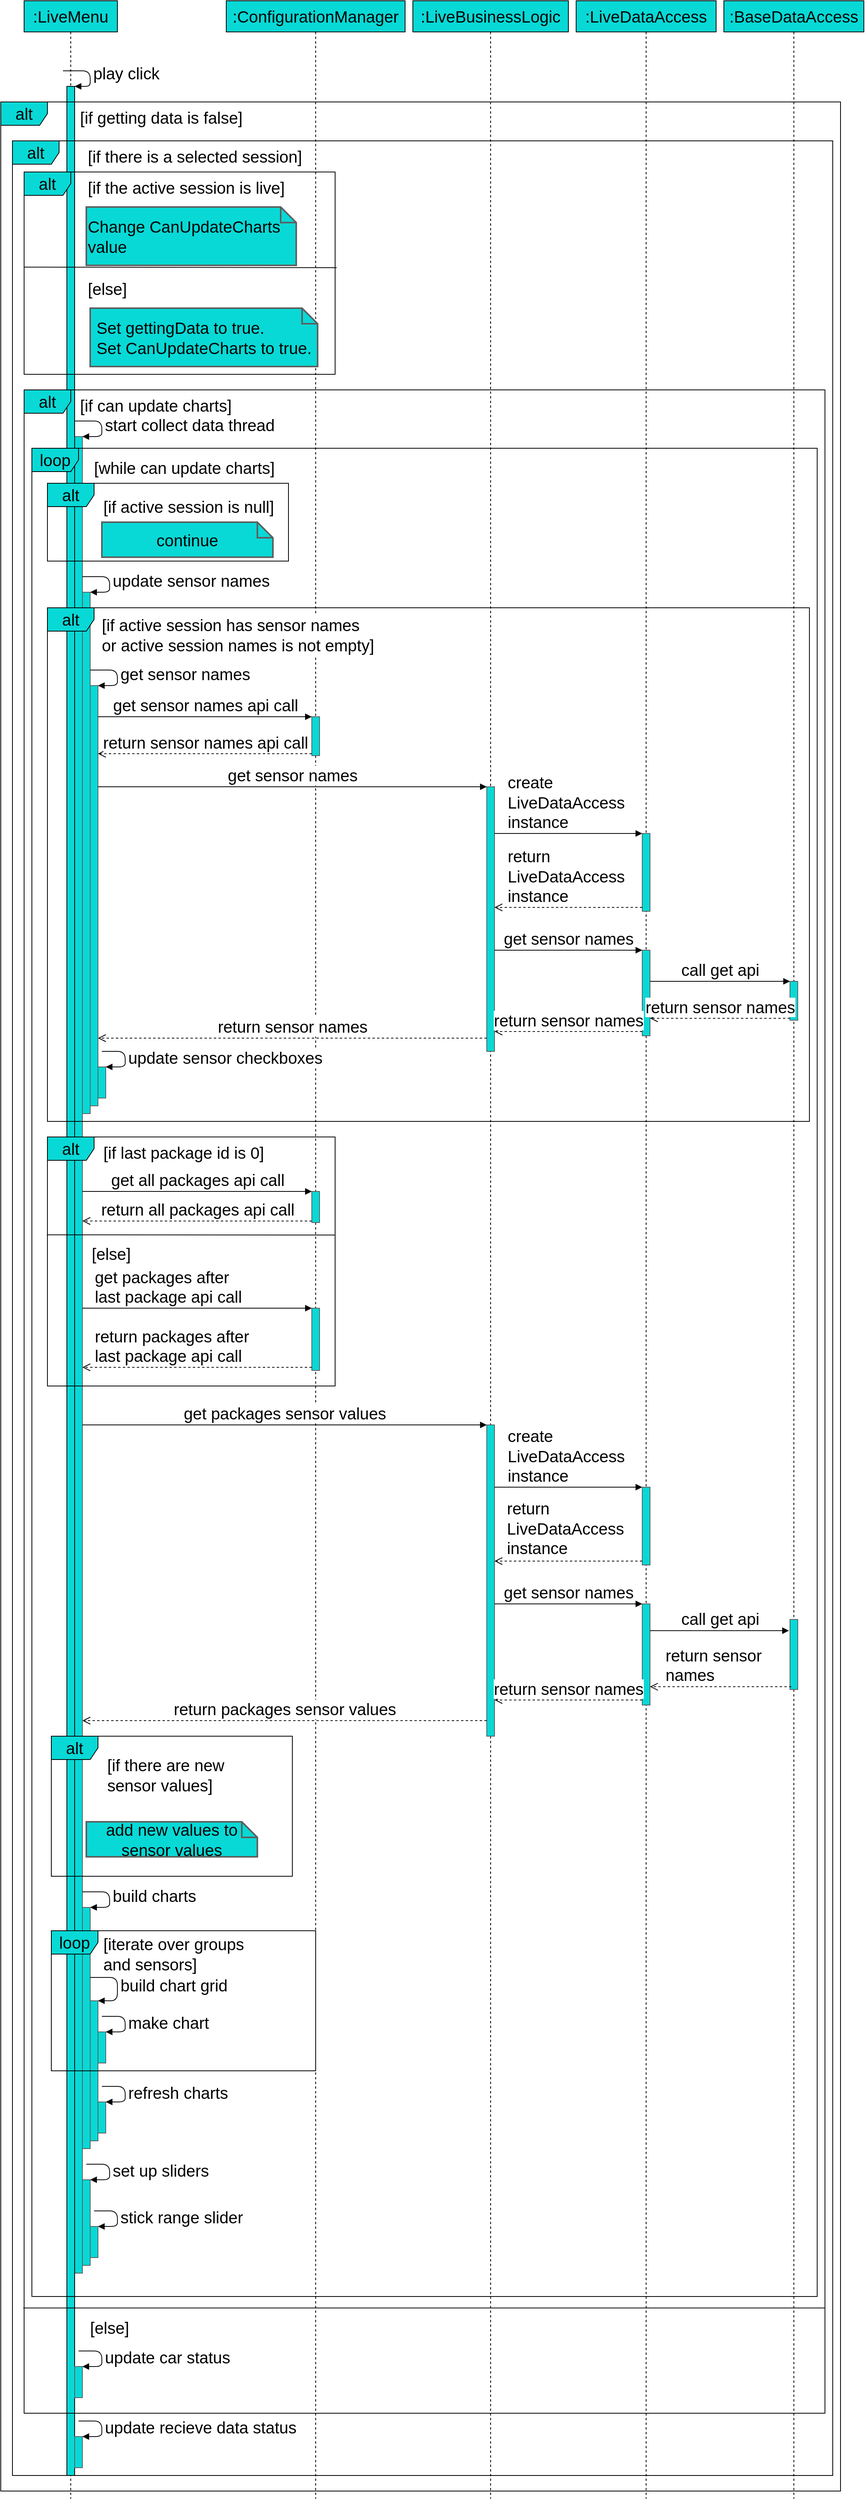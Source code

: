 <mxfile version="14.5.1" type="device"><diagram id="m3xaflIkwLNYsAm8oMRU" name="Page-1"><mxGraphModel dx="2080" dy="1259" grid="1" gridSize="10" guides="1" tooltips="1" connect="1" arrows="1" fold="1" page="1" pageScale="1" pageWidth="850" pageHeight="1100" math="0" shadow="0"><root><mxCell id="0"/><mxCell id="1" parent="0"/><mxCell id="toXDjhBY_3MNGg-q24An-30" value="" style="html=1;points=[];perimeter=orthogonalPerimeter;strokeColor=#5E5E5E;fillColor=#08D9D6;fontSize=21;" parent="1" vertex="1"><mxGeometry x="215" y="640" width="10" height="2360" as="geometry"/></mxCell><mxCell id="toXDjhBY_3MNGg-q24An-43" value=":ConfigurationManager" style="shape=umlLifeline;perimeter=lifelinePerimeter;whiteSpace=wrap;html=1;container=1;collapsible=0;recursiveResize=0;outlineConnect=0;fillColor=#08D9D6;fontSize=21;" parent="1" vertex="1"><mxGeometry x="410" y="80" width="230" height="3210" as="geometry"/></mxCell><mxCell id="toXDjhBY_3MNGg-q24An-48" value="" style="html=1;points=[];perimeter=orthogonalPerimeter;strokeColor=#5E5E5E;fillColor=#08D9D6;fontSize=21;align=left;" parent="toXDjhBY_3MNGg-q24An-43" vertex="1"><mxGeometry x="110" y="920" width="10" height="50" as="geometry"/></mxCell><mxCell id="toXDjhBY_3MNGg-q24An-78" value="" style="html=1;points=[];perimeter=orthogonalPerimeter;strokeColor=#5E5E5E;fillColor=#08D9D6;fontSize=21;align=left;" parent="toXDjhBY_3MNGg-q24An-43" vertex="1"><mxGeometry x="110" y="1530" width="10" height="40" as="geometry"/></mxCell><mxCell id="toXDjhBY_3MNGg-q24An-81" value="" style="html=1;points=[];perimeter=orthogonalPerimeter;strokeColor=#5E5E5E;fillColor=#08D9D6;fontSize=21;align=left;" parent="toXDjhBY_3MNGg-q24An-43" vertex="1"><mxGeometry x="110" y="1680" width="10" height="80" as="geometry"/></mxCell><mxCell id="toXDjhBY_3MNGg-q24An-1" value=":LiveMenu" style="shape=umlLifeline;perimeter=lifelinePerimeter;whiteSpace=wrap;html=1;container=1;collapsible=0;recursiveResize=0;outlineConnect=0;fillColor=#08D9D6;fontSize=21;" parent="1" vertex="1"><mxGeometry x="150" y="80" width="120" height="3210" as="geometry"/></mxCell><mxCell id="toXDjhBY_3MNGg-q24An-2" value="" style="html=1;points=[];perimeter=orthogonalPerimeter;fillColor=#08D9D6;fontSize=21;" parent="toXDjhBY_3MNGg-q24An-1" vertex="1"><mxGeometry x="55" y="110" width="10" height="3070" as="geometry"/></mxCell><mxCell id="toXDjhBY_3MNGg-q24An-3" value="&lt;font style=&quot;font-size: 21px;&quot;&gt;play click&lt;/font&gt;" style="edgeStyle=orthogonalEdgeStyle;html=1;align=left;spacingLeft=2;endArrow=block;entryX=1;entryY=0;fontSize=21;" parent="toXDjhBY_3MNGg-q24An-1" target="toXDjhBY_3MNGg-q24An-2" edge="1"><mxGeometry relative="1" as="geometry"><mxPoint x="50" y="90" as="sourcePoint"/><Array as="points"><mxPoint x="85" y="90"/></Array></mxGeometry></mxCell><mxCell id="toXDjhBY_3MNGg-q24An-34" value="alt" style="shape=umlFrame;whiteSpace=wrap;html=1;fontSize=21;fillColor=#08D9D6;" parent="toXDjhBY_3MNGg-q24An-1" vertex="1"><mxGeometry x="30" y="620" width="310" height="100" as="geometry"/></mxCell><mxCell id="toXDjhBY_3MNGg-q24An-9" value="[if getting data is false]" style="text;html=1;strokeColor=none;fillColor=none;align=left;verticalAlign=middle;whiteSpace=wrap;fontSize=21;" parent="1" vertex="1"><mxGeometry x="220" y="220" width="240" height="20" as="geometry"/></mxCell><mxCell id="toXDjhBY_3MNGg-q24An-11" value="[if there is a selected session]" style="text;html=1;strokeColor=none;fillColor=none;align=left;verticalAlign=middle;whiteSpace=wrap;fontSize=21;" parent="1" vertex="1"><mxGeometry x="230" y="270" width="290" height="20" as="geometry"/></mxCell><mxCell id="toXDjhBY_3MNGg-q24An-12" value="alt" style="shape=umlFrame;whiteSpace=wrap;html=1;fontSize=21;fillColor=#08D9D6;" parent="1" vertex="1"><mxGeometry x="150" y="300" width="400" height="260" as="geometry"/></mxCell><mxCell id="toXDjhBY_3MNGg-q24An-13" value="[if the active session is live]" style="text;html=1;strokeColor=none;fillColor=none;align=left;verticalAlign=middle;whiteSpace=wrap;fontSize=21;" parent="1" vertex="1"><mxGeometry x="230" y="310" width="270" height="20" as="geometry"/></mxCell><mxCell id="toXDjhBY_3MNGg-q24An-14" value="&lt;font style=&quot;font-size: 21px&quot;&gt;Change&amp;nbsp;CanUpdateCharts value&lt;/font&gt;" style="shape=note;strokeWidth=2;fontSize=21;size=20;whiteSpace=wrap;html=1;fillColor=#08D9D6;strokeColor=#5E5E5E;align=left;" parent="1" vertex="1"><mxGeometry x="230" y="345" width="270" height="75" as="geometry"/></mxCell><mxCell id="toXDjhBY_3MNGg-q24An-15" value="" style="endArrow=none;html=1;fontSize=21;entryX=1.005;entryY=0.473;entryDx=0;entryDy=0;entryPerimeter=0;exitX=0.001;exitY=0.47;exitDx=0;exitDy=0;exitPerimeter=0;" parent="1" target="toXDjhBY_3MNGg-q24An-12" edge="1" source="toXDjhBY_3MNGg-q24An-12"><mxGeometry width="50" height="50" relative="1" as="geometry"><mxPoint x="152" y="399" as="sourcePoint"/><mxPoint x="300" y="460" as="targetPoint"/></mxGeometry></mxCell><mxCell id="toXDjhBY_3MNGg-q24An-16" value="[else]" style="text;html=1;strokeColor=none;fillColor=none;align=left;verticalAlign=middle;whiteSpace=wrap;fontSize=21;" parent="1" vertex="1"><mxGeometry x="230" y="440" width="180" height="20" as="geometry"/></mxCell><mxCell id="toXDjhBY_3MNGg-q24An-17" value="&lt;div style=&quot;text-align: left ; font-size: 21px&quot;&gt;&lt;span style=&quot;font-size: 21px&quot;&gt;Set gettingData to true.&lt;/span&gt;&lt;/div&gt;&lt;font style=&quot;font-size: 21px&quot;&gt;&lt;div style=&quot;text-align: left&quot;&gt;&lt;span&gt;Set CanUpdateCharts to true.&lt;/span&gt;&lt;/div&gt;&lt;/font&gt;" style="shape=note;strokeWidth=2;fontSize=21;size=20;whiteSpace=wrap;html=1;fillColor=#08D9D6;strokeColor=#5E5E5E;" parent="1" vertex="1"><mxGeometry x="235" y="475" width="292.5" height="75" as="geometry"/></mxCell><mxCell id="toXDjhBY_3MNGg-q24An-19" value="[if can update charts]" style="text;html=1;strokeColor=none;fillColor=none;align=left;verticalAlign=middle;whiteSpace=wrap;fontSize=21;" parent="1" vertex="1"><mxGeometry x="220" y="590" width="230" height="20" as="geometry"/></mxCell><mxCell id="toXDjhBY_3MNGg-q24An-31" value="start collect data thread" style="edgeStyle=orthogonalEdgeStyle;html=1;align=left;spacingLeft=2;endArrow=block;entryX=1;entryY=0;fontSize=21;" parent="1" target="toXDjhBY_3MNGg-q24An-30" edge="1" source="toXDjhBY_3MNGg-q24An-2"><mxGeometry relative="1" as="geometry"><mxPoint x="220" y="590" as="sourcePoint"/><Array as="points"><mxPoint x="250" y="620"/><mxPoint x="250" y="640"/></Array></mxGeometry></mxCell><mxCell id="toXDjhBY_3MNGg-q24An-33" value="[while can update charts]" style="text;html=1;strokeColor=none;fillColor=none;align=left;verticalAlign=middle;whiteSpace=wrap;fontSize=21;" parent="1" vertex="1"><mxGeometry x="237.5" y="670" width="290" height="20" as="geometry"/></mxCell><mxCell id="toXDjhBY_3MNGg-q24An-37" value="" style="html=1;points=[];perimeter=orthogonalPerimeter;strokeColor=#5E5E5E;fillColor=#08D9D6;fontSize=21;align=left;" parent="1" vertex="1"><mxGeometry x="225" y="840" width="10" height="670" as="geometry"/></mxCell><mxCell id="toXDjhBY_3MNGg-q24An-38" value="update sensor names" style="edgeStyle=orthogonalEdgeStyle;html=1;align=left;spacingLeft=2;endArrow=block;entryX=1;entryY=0;fontSize=21;" parent="1" target="toXDjhBY_3MNGg-q24An-37" edge="1" source="toXDjhBY_3MNGg-q24An-30"><mxGeometry relative="1" as="geometry"><mxPoint x="230" y="810" as="sourcePoint"/><Array as="points"><mxPoint x="260" y="820"/><mxPoint x="260" y="840"/></Array></mxGeometry></mxCell><mxCell id="toXDjhBY_3MNGg-q24An-40" value="[if active session has sensor names&lt;br style=&quot;font-size: 21px;&quot;&gt;or active session names is not empty]" style="text;html=1;strokeColor=none;fillColor=none;align=left;verticalAlign=middle;whiteSpace=wrap;fontSize=21;labelBackgroundColor=#ffffff;" parent="1" vertex="1"><mxGeometry x="247.5" y="870" width="370" height="50" as="geometry"/></mxCell><mxCell id="toXDjhBY_3MNGg-q24An-41" value="" style="html=1;points=[];perimeter=orthogonalPerimeter;strokeColor=#5E5E5E;fillColor=#08D9D6;fontSize=21;align=left;" parent="1" vertex="1"><mxGeometry x="235" y="960" width="10" height="540" as="geometry"/></mxCell><mxCell id="toXDjhBY_3MNGg-q24An-42" value="get sensor names" style="edgeStyle=orthogonalEdgeStyle;html=1;align=left;spacingLeft=2;endArrow=block;entryX=1;entryY=0;fontSize=21;" parent="1" target="toXDjhBY_3MNGg-q24An-41" edge="1" source="toXDjhBY_3MNGg-q24An-37"><mxGeometry relative="1" as="geometry"><mxPoint x="240" y="910" as="sourcePoint"/><Array as="points"><mxPoint x="270" y="940"/><mxPoint x="270" y="960"/></Array></mxGeometry></mxCell><mxCell id="toXDjhBY_3MNGg-q24An-49" value="get sensor names api call" style="html=1;verticalAlign=bottom;endArrow=block;entryX=0;entryY=0;fontSize=21;" parent="1" source="toXDjhBY_3MNGg-q24An-41" target="toXDjhBY_3MNGg-q24An-48" edge="1"><mxGeometry relative="1" as="geometry"><mxPoint x="655" y="980" as="sourcePoint"/></mxGeometry></mxCell><mxCell id="toXDjhBY_3MNGg-q24An-50" value="return sensor names api call" style="html=1;verticalAlign=bottom;endArrow=open;dashed=1;endSize=8;exitX=0;exitY=0.95;fontSize=21;" parent="1" source="toXDjhBY_3MNGg-q24An-48" target="toXDjhBY_3MNGg-q24An-41" edge="1"><mxGeometry relative="1" as="geometry"><mxPoint x="655" y="1056" as="targetPoint"/></mxGeometry></mxCell><mxCell id="toXDjhBY_3MNGg-q24An-51" value=":LiveBusinessLogic" style="shape=umlLifeline;perimeter=lifelinePerimeter;whiteSpace=wrap;html=1;container=1;collapsible=0;recursiveResize=0;outlineConnect=0;fillColor=#08D9D6;fontSize=21;" parent="1" vertex="1"><mxGeometry x="650" y="80" width="200" height="3210" as="geometry"/></mxCell><mxCell id="toXDjhBY_3MNGg-q24An-55" value="" style="html=1;points=[];perimeter=orthogonalPerimeter;strokeColor=#5E5E5E;fillColor=#08D9D6;fontSize=21;align=left;" parent="toXDjhBY_3MNGg-q24An-51" vertex="1"><mxGeometry x="95" y="1010" width="10" height="340" as="geometry"/></mxCell><mxCell id="toXDjhBY_3MNGg-q24An-86" value="" style="html=1;points=[];perimeter=orthogonalPerimeter;strokeColor=#5E5E5E;fillColor=#08D9D6;fontSize=21;align=left;" parent="toXDjhBY_3MNGg-q24An-51" vertex="1"><mxGeometry x="95" y="1830" width="10" height="400" as="geometry"/></mxCell><mxCell id="toXDjhBY_3MNGg-q24An-53" value=":LiveDataAccess" style="shape=umlLifeline;perimeter=lifelinePerimeter;whiteSpace=wrap;html=1;container=1;collapsible=0;recursiveResize=0;outlineConnect=0;fillColor=#08D9D6;fontSize=21;" parent="1" vertex="1"><mxGeometry x="860" y="80" width="180" height="3210" as="geometry"/></mxCell><mxCell id="toXDjhBY_3MNGg-q24An-59" value="" style="html=1;points=[];perimeter=orthogonalPerimeter;strokeColor=#5E5E5E;fillColor=#08D9D6;fontSize=21;align=left;" parent="toXDjhBY_3MNGg-q24An-53" vertex="1"><mxGeometry x="85" y="1070" width="10" height="100" as="geometry"/></mxCell><mxCell id="toXDjhBY_3MNGg-q24An-62" value="" style="html=1;points=[];perimeter=orthogonalPerimeter;strokeColor=#5E5E5E;fillColor=#08D9D6;fontSize=21;align=left;" parent="toXDjhBY_3MNGg-q24An-53" vertex="1"><mxGeometry x="85" y="1220" width="10" height="110" as="geometry"/></mxCell><mxCell id="toXDjhBY_3MNGg-q24An-89" value="" style="html=1;points=[];perimeter=orthogonalPerimeter;strokeColor=#5E5E5E;fillColor=#08D9D6;fontSize=21;align=left;" parent="toXDjhBY_3MNGg-q24An-53" vertex="1"><mxGeometry x="85" y="1910" width="10" height="100" as="geometry"/></mxCell><mxCell id="toXDjhBY_3MNGg-q24An-92" value="" style="html=1;points=[];perimeter=orthogonalPerimeter;strokeColor=#5E5E5E;fillColor=#08D9D6;fontSize=21;align=left;" parent="toXDjhBY_3MNGg-q24An-53" vertex="1"><mxGeometry x="85" y="2060" width="10" height="130" as="geometry"/></mxCell><mxCell id="toXDjhBY_3MNGg-q24An-56" value="get sensor names" style="html=1;verticalAlign=bottom;endArrow=block;entryX=0;entryY=0;fontSize=21;" parent="1" source="toXDjhBY_3MNGg-q24An-41" target="toXDjhBY_3MNGg-q24An-55" edge="1"><mxGeometry relative="1" as="geometry"><mxPoint x="885" y="1010" as="sourcePoint"/></mxGeometry></mxCell><mxCell id="toXDjhBY_3MNGg-q24An-57" value="return sensor names" style="html=1;verticalAlign=bottom;endArrow=open;dashed=1;endSize=8;exitX=0;exitY=0.95;fontSize=21;" parent="1" source="toXDjhBY_3MNGg-q24An-55" target="toXDjhBY_3MNGg-q24An-41" edge="1"><mxGeometry relative="1" as="geometry"><mxPoint x="885" y="1086" as="targetPoint"/></mxGeometry></mxCell><mxCell id="toXDjhBY_3MNGg-q24An-60" value="create&lt;br&gt;LiveDataAccess&lt;br&gt;instance" style="html=1;verticalAlign=bottom;endArrow=block;entryX=0;entryY=0;fontSize=21;align=left;" parent="1" source="toXDjhBY_3MNGg-q24An-55" target="toXDjhBY_3MNGg-q24An-59" edge="1"><mxGeometry x="-0.842" relative="1" as="geometry"><mxPoint x="1085" y="1040" as="sourcePoint"/><mxPoint as="offset"/></mxGeometry></mxCell><mxCell id="toXDjhBY_3MNGg-q24An-61" value="return&lt;br&gt;LiveDataAccess&lt;br&gt;instance" style="html=1;verticalAlign=bottom;endArrow=open;dashed=1;endSize=8;exitX=0;exitY=0.95;fontSize=21;align=left;" parent="1" source="toXDjhBY_3MNGg-q24An-59" target="toXDjhBY_3MNGg-q24An-55" edge="1"><mxGeometry x="0.842" relative="1" as="geometry"><mxPoint x="1085" y="1116" as="targetPoint"/><mxPoint as="offset"/></mxGeometry></mxCell><mxCell id="toXDjhBY_3MNGg-q24An-63" value="get sensor names" style="html=1;verticalAlign=bottom;endArrow=block;entryX=0;entryY=0;fontSize=21;" parent="1" source="toXDjhBY_3MNGg-q24An-55" target="toXDjhBY_3MNGg-q24An-62" edge="1"><mxGeometry relative="1" as="geometry"><mxPoint x="1085" y="1160" as="sourcePoint"/></mxGeometry></mxCell><mxCell id="toXDjhBY_3MNGg-q24An-64" value="return sensor names" style="html=1;verticalAlign=bottom;endArrow=open;dashed=1;endSize=8;exitX=0;exitY=0.95;fontSize=21;" parent="1" source="toXDjhBY_3MNGg-q24An-62" target="toXDjhBY_3MNGg-q24An-55" edge="1"><mxGeometry relative="1" as="geometry"><mxPoint x="1085" y="1236" as="targetPoint"/></mxGeometry></mxCell><mxCell id="toXDjhBY_3MNGg-q24An-65" value=":BaseDataAccess" style="shape=umlLifeline;perimeter=lifelinePerimeter;whiteSpace=wrap;html=1;container=1;collapsible=0;recursiveResize=0;outlineConnect=0;fillColor=#08D9D6;fontSize=21;" parent="1" vertex="1"><mxGeometry x="1050" y="80" width="180" height="3210" as="geometry"/></mxCell><mxCell id="toXDjhBY_3MNGg-q24An-68" value="" style="html=1;points=[];perimeter=orthogonalPerimeter;strokeColor=#5E5E5E;fillColor=#08D9D6;fontSize=21;align=left;" parent="toXDjhBY_3MNGg-q24An-65" vertex="1"><mxGeometry x="85" y="1260" width="10" height="50" as="geometry"/></mxCell><mxCell id="toXDjhBY_3MNGg-q24An-97" value="" style="html=1;points=[];perimeter=orthogonalPerimeter;strokeColor=#5E5E5E;fillColor=#08D9D6;fontSize=21;align=left;" parent="toXDjhBY_3MNGg-q24An-65" vertex="1"><mxGeometry x="85" y="2080" width="10" height="90" as="geometry"/></mxCell><mxCell id="toXDjhBY_3MNGg-q24An-69" value="call get api" style="html=1;verticalAlign=bottom;endArrow=block;entryX=0;entryY=0;fontSize=21;" parent="1" source="toXDjhBY_3MNGg-q24An-62" target="toXDjhBY_3MNGg-q24An-68" edge="1"><mxGeometry relative="1" as="geometry"><mxPoint x="1280" y="1180" as="sourcePoint"/></mxGeometry></mxCell><mxCell id="toXDjhBY_3MNGg-q24An-70" value="return sensor names" style="html=1;verticalAlign=bottom;endArrow=open;dashed=1;endSize=8;exitX=0;exitY=0.95;fontSize=21;" parent="1" source="toXDjhBY_3MNGg-q24An-68" target="toXDjhBY_3MNGg-q24An-62" edge="1"><mxGeometry relative="1" as="geometry"><mxPoint x="1280" y="1256" as="targetPoint"/></mxGeometry></mxCell><mxCell id="toXDjhBY_3MNGg-q24An-71" value="" style="html=1;points=[];perimeter=orthogonalPerimeter;strokeColor=#5E5E5E;fillColor=#08D9D6;fontSize=21;align=left;" parent="1" vertex="1"><mxGeometry x="245" y="1450" width="10" height="40" as="geometry"/></mxCell><mxCell id="toXDjhBY_3MNGg-q24An-72" value="update sensor checkboxes" style="edgeStyle=orthogonalEdgeStyle;html=1;align=left;spacingLeft=2;endArrow=block;entryX=1;entryY=0;fontSize=21;" parent="1" target="toXDjhBY_3MNGg-q24An-71" edge="1"><mxGeometry relative="1" as="geometry"><mxPoint x="250" y="1430" as="sourcePoint"/><Array as="points"><mxPoint x="280" y="1430"/></Array></mxGeometry></mxCell><mxCell id="toXDjhBY_3MNGg-q24An-74" value="[if last package id is 0]" style="text;html=1;strokeColor=none;fillColor=none;align=left;verticalAlign=middle;whiteSpace=wrap;fontSize=21;" parent="1" vertex="1"><mxGeometry x="250" y="1550" width="240" height="20" as="geometry"/></mxCell><mxCell id="toXDjhBY_3MNGg-q24An-79" value="get all packages api call" style="html=1;verticalAlign=bottom;endArrow=block;entryX=0;entryY=0;fontSize=21;" parent="1" target="toXDjhBY_3MNGg-q24An-78" edge="1" source="toXDjhBY_3MNGg-q24An-30"><mxGeometry relative="1" as="geometry"><mxPoint x="225" y="1530" as="sourcePoint"/></mxGeometry></mxCell><mxCell id="toXDjhBY_3MNGg-q24An-80" value="return all packages api call" style="html=1;verticalAlign=bottom;endArrow=open;dashed=1;endSize=8;exitX=0;exitY=0.95;fontSize=21;" parent="1" source="toXDjhBY_3MNGg-q24An-78" edge="1" target="toXDjhBY_3MNGg-q24An-30"><mxGeometry relative="1" as="geometry"><mxPoint x="225" y="1570" as="targetPoint"/></mxGeometry></mxCell><mxCell id="toXDjhBY_3MNGg-q24An-82" value="get packages after&lt;br&gt;last package api call" style="html=1;verticalAlign=bottom;endArrow=block;entryX=0;entryY=0;fontSize=21;align=left;" parent="1" target="toXDjhBY_3MNGg-q24An-81" edge="1" source="toXDjhBY_3MNGg-q24An-30"><mxGeometry x="-0.905" relative="1" as="geometry"><mxPoint x="225" y="1650" as="sourcePoint"/><mxPoint as="offset"/></mxGeometry></mxCell><mxCell id="toXDjhBY_3MNGg-q24An-83" value="return packages after&lt;br&gt;last package api call" style="html=1;verticalAlign=bottom;endArrow=open;dashed=1;endSize=8;exitX=0;exitY=0.95;fontSize=21;align=left;" parent="1" source="toXDjhBY_3MNGg-q24An-81" edge="1" target="toXDjhBY_3MNGg-q24An-30"><mxGeometry x="0.905" relative="1" as="geometry"><mxPoint x="225" y="1690" as="targetPoint"/><mxPoint as="offset"/></mxGeometry></mxCell><mxCell id="toXDjhBY_3MNGg-q24An-84" value="[else]" style="text;html=1;strokeColor=none;fillColor=none;align=left;verticalAlign=middle;whiteSpace=wrap;fontSize=21;" parent="1" vertex="1"><mxGeometry x="235" y="1680" width="180" height="20" as="geometry"/></mxCell><mxCell id="toXDjhBY_3MNGg-q24An-85" value="" style="endArrow=none;html=1;fontSize=21;exitX=-0.002;exitY=0.393;exitDx=0;exitDy=0;exitPerimeter=0;" parent="1" source="toXDjhBY_3MNGg-q24An-73" edge="1"><mxGeometry width="50" height="50" relative="1" as="geometry"><mxPoint x="60" y="1640" as="sourcePoint"/><mxPoint x="550" y="1666" as="targetPoint"/></mxGeometry></mxCell><mxCell id="toXDjhBY_3MNGg-q24An-87" value="get packages sensor values" style="html=1;verticalAlign=bottom;endArrow=block;entryX=0;entryY=0;fontSize=21;" parent="1" source="toXDjhBY_3MNGg-q24An-30" target="toXDjhBY_3MNGg-q24An-86" edge="1"><mxGeometry relative="1" as="geometry"><mxPoint x="645" y="1780" as="sourcePoint"/></mxGeometry></mxCell><mxCell id="toXDjhBY_3MNGg-q24An-88" value="return packages sensor values" style="html=1;verticalAlign=bottom;endArrow=open;dashed=1;endSize=8;exitX=0;exitY=0.95;fontSize=21;" parent="1" source="toXDjhBY_3MNGg-q24An-86" target="toXDjhBY_3MNGg-q24An-30" edge="1"><mxGeometry relative="1" as="geometry"><mxPoint x="645" y="1856" as="targetPoint"/></mxGeometry></mxCell><mxCell id="toXDjhBY_3MNGg-q24An-93" value="get sensor names" style="html=1;verticalAlign=bottom;endArrow=block;entryX=0;entryY=0;fontSize=21;" parent="1" target="toXDjhBY_3MNGg-q24An-92" edge="1" source="toXDjhBY_3MNGg-q24An-86"><mxGeometry relative="1" as="geometry"><mxPoint x="695" y="1910" as="sourcePoint"/></mxGeometry></mxCell><mxCell id="toXDjhBY_3MNGg-q24An-94" value="return sensor names" style="html=1;verticalAlign=bottom;endArrow=open;dashed=1;endSize=8;exitX=0;exitY=0.95;fontSize=21;" parent="1" source="toXDjhBY_3MNGg-q24An-92" edge="1" target="toXDjhBY_3MNGg-q24An-86"><mxGeometry relative="1" as="geometry"><mxPoint x="695" y="1986.0" as="targetPoint"/></mxGeometry></mxCell><mxCell id="toXDjhBY_3MNGg-q24An-95" value="call get api" style="html=1;verticalAlign=bottom;endArrow=block;fontSize=21;entryX=-0.14;entryY=0.16;entryDx=0;entryDy=0;entryPerimeter=0;" parent="1" source="toXDjhBY_3MNGg-q24An-92" edge="1" target="toXDjhBY_3MNGg-q24An-97"><mxGeometry relative="1" as="geometry"><mxPoint x="1285" y="1880" as="sourcePoint"/><mxPoint x="1055" y="1930" as="targetPoint"/></mxGeometry></mxCell><mxCell id="toXDjhBY_3MNGg-q24An-96" value="return sensor&lt;br&gt;names" style="html=1;verticalAlign=bottom;endArrow=open;dashed=1;endSize=8;fontSize=21;exitX=0.18;exitY=0.96;exitDx=0;exitDy=0;exitPerimeter=0;align=left;" parent="1" target="toXDjhBY_3MNGg-q24An-92" edge="1" source="toXDjhBY_3MNGg-q24An-97"><mxGeometry x="0.802" relative="1" as="geometry"><mxPoint x="1285" y="1956" as="targetPoint"/><mxPoint x="1055" y="1977.5" as="sourcePoint"/><mxPoint as="offset"/></mxGeometry></mxCell><mxCell id="toXDjhBY_3MNGg-q24An-98" value="alt" style="shape=umlFrame;whiteSpace=wrap;html=1;fontSize=21;fillColor=#08D9D6;" parent="1" vertex="1"><mxGeometry x="185" y="2310" width="310" height="180" as="geometry"/></mxCell><mxCell id="toXDjhBY_3MNGg-q24An-99" value="[if there are new sensor values]" style="text;html=1;strokeColor=none;fillColor=none;align=left;verticalAlign=middle;whiteSpace=wrap;fontSize=21;" parent="1" vertex="1"><mxGeometry x="255" y="2330" width="180" height="60" as="geometry"/></mxCell><mxCell id="toXDjhBY_3MNGg-q24An-100" value="&lt;div style=&quot;text-align: left; font-size: 21px;&quot;&gt;&lt;/div&gt;&lt;font style=&quot;font-size: 21px;&quot;&gt;add new values to sensor values&lt;br style=&quot;font-size: 21px;&quot;&gt;&lt;/font&gt;" style="shape=note;strokeWidth=2;fontSize=21;size=20;whiteSpace=wrap;html=1;fillColor=#08D9D6;strokeColor=#5E5E5E;" parent="1" vertex="1"><mxGeometry x="230" y="2420" width="220" height="45" as="geometry"/></mxCell><mxCell id="toXDjhBY_3MNGg-q24An-101" value="" style="html=1;points=[];perimeter=orthogonalPerimeter;strokeColor=#5E5E5E;fillColor=#08D9D6;fontSize=21;align=left;" parent="1" vertex="1"><mxGeometry x="225" y="2530" width="10" height="310" as="geometry"/></mxCell><mxCell id="toXDjhBY_3MNGg-q24An-102" value="build charts" style="edgeStyle=orthogonalEdgeStyle;html=1;align=left;spacingLeft=2;endArrow=block;entryX=1;entryY=0;fontSize=21;" parent="1" target="toXDjhBY_3MNGg-q24An-101" edge="1" source="toXDjhBY_3MNGg-q24An-30"><mxGeometry relative="1" as="geometry"><mxPoint x="230" y="2160" as="sourcePoint"/><Array as="points"><mxPoint x="260" y="2510"/><mxPoint x="260" y="2530"/></Array></mxGeometry></mxCell><mxCell id="toXDjhBY_3MNGg-q24An-104" value="[iterate over groups and sensors]" style="text;html=1;strokeColor=none;fillColor=none;align=left;verticalAlign=middle;whiteSpace=wrap;fontSize=21;" parent="1" vertex="1"><mxGeometry x="250" y="2570" width="220" height="40" as="geometry"/></mxCell><mxCell id="toXDjhBY_3MNGg-q24An-105" value="" style="html=1;points=[];perimeter=orthogonalPerimeter;strokeColor=#5E5E5E;fillColor=#08D9D6;fontSize=21;align=left;" parent="1" vertex="1"><mxGeometry x="235" y="2650" width="10" height="180" as="geometry"/></mxCell><mxCell id="toXDjhBY_3MNGg-q24An-106" value="build chart grid" style="edgeStyle=orthogonalEdgeStyle;html=1;align=left;spacingLeft=2;endArrow=block;entryX=1;entryY=0;fontSize=21;" parent="1" target="toXDjhBY_3MNGg-q24An-105" edge="1" source="toXDjhBY_3MNGg-q24An-101"><mxGeometry relative="1" as="geometry"><mxPoint x="240" y="2270" as="sourcePoint"/><Array as="points"><mxPoint x="270" y="2620"/><mxPoint x="270" y="2650"/></Array></mxGeometry></mxCell><mxCell id="toXDjhBY_3MNGg-q24An-107" value="" style="html=1;points=[];perimeter=orthogonalPerimeter;strokeColor=#5E5E5E;fillColor=#08D9D6;fontSize=21;align=left;" parent="1" vertex="1"><mxGeometry x="245" y="2690" width="10" height="40" as="geometry"/></mxCell><mxCell id="toXDjhBY_3MNGg-q24An-108" value="make chart" style="edgeStyle=orthogonalEdgeStyle;html=1;align=left;spacingLeft=2;endArrow=block;entryX=1;entryY=0;fontSize=21;" parent="1" target="toXDjhBY_3MNGg-q24An-107" edge="1"><mxGeometry relative="1" as="geometry"><mxPoint x="250" y="2670" as="sourcePoint"/><Array as="points"><mxPoint x="280" y="2670"/></Array></mxGeometry></mxCell><mxCell id="toXDjhBY_3MNGg-q24An-109" value="" style="html=1;points=[];perimeter=orthogonalPerimeter;strokeColor=#5E5E5E;fillColor=#08D9D6;fontSize=21;align=left;" parent="1" vertex="1"><mxGeometry x="245" y="2780" width="10" height="40" as="geometry"/></mxCell><mxCell id="toXDjhBY_3MNGg-q24An-110" value="refresh charts" style="edgeStyle=orthogonalEdgeStyle;html=1;align=left;spacingLeft=2;endArrow=block;entryX=1;entryY=0;fontSize=21;" parent="1" target="toXDjhBY_3MNGg-q24An-109" edge="1"><mxGeometry relative="1" as="geometry"><mxPoint x="250" y="2760" as="sourcePoint"/><Array as="points"><mxPoint x="280" y="2760"/></Array></mxGeometry></mxCell><mxCell id="toXDjhBY_3MNGg-q24An-111" value="" style="html=1;points=[];perimeter=orthogonalPerimeter;strokeColor=#5E5E5E;fillColor=#08D9D6;fontSize=21;align=left;" parent="1" vertex="1"><mxGeometry x="225" y="2880" width="10" height="110" as="geometry"/></mxCell><mxCell id="toXDjhBY_3MNGg-q24An-112" value="set up sliders" style="edgeStyle=orthogonalEdgeStyle;html=1;align=left;spacingLeft=2;endArrow=block;entryX=1;entryY=0;fontSize=21;" parent="1" target="toXDjhBY_3MNGg-q24An-111" edge="1"><mxGeometry relative="1" as="geometry"><mxPoint x="230" y="2860" as="sourcePoint"/><Array as="points"><mxPoint x="260" y="2860"/></Array></mxGeometry></mxCell><mxCell id="toXDjhBY_3MNGg-q24An-113" value="" style="html=1;points=[];perimeter=orthogonalPerimeter;strokeColor=#5E5E5E;fillColor=#08D9D6;fontSize=21;align=left;" parent="1" vertex="1"><mxGeometry x="235" y="2940" width="10" height="40" as="geometry"/></mxCell><mxCell id="toXDjhBY_3MNGg-q24An-114" value="stick range slider" style="edgeStyle=orthogonalEdgeStyle;html=1;align=left;spacingLeft=2;endArrow=block;entryX=1;entryY=0;fontSize=21;" parent="1" target="toXDjhBY_3MNGg-q24An-113" edge="1"><mxGeometry relative="1" as="geometry"><mxPoint x="240" y="2920" as="sourcePoint"/><Array as="points"><mxPoint x="270" y="2920"/></Array></mxGeometry></mxCell><mxCell id="toXDjhBY_3MNGg-q24An-115" value="" style="html=1;points=[];perimeter=orthogonalPerimeter;strokeColor=#5E5E5E;fillColor=#08D9D6;fontSize=21;align=left;" parent="1" vertex="1"><mxGeometry x="215" y="3120" width="10" height="40" as="geometry"/></mxCell><mxCell id="toXDjhBY_3MNGg-q24An-116" value="update car status" style="edgeStyle=orthogonalEdgeStyle;html=1;align=left;spacingLeft=2;endArrow=block;entryX=1;entryY=0;fontSize=21;" parent="1" target="toXDjhBY_3MNGg-q24An-115" edge="1"><mxGeometry relative="1" as="geometry"><mxPoint x="220" y="3100" as="sourcePoint"/><Array as="points"><mxPoint x="250" y="3100"/><mxPoint x="250" y="3120"/></Array></mxGeometry></mxCell><mxCell id="toXDjhBY_3MNGg-q24An-117" value="" style="endArrow=none;html=1;fontSize=21;entryX=-0.001;entryY=0.948;entryDx=0;entryDy=0;entryPerimeter=0;exitX=1;exitY=0.948;exitDx=0;exitDy=0;exitPerimeter=0;" parent="1" source="toXDjhBY_3MNGg-q24An-18" target="toXDjhBY_3MNGg-q24An-18" edge="1"><mxGeometry width="50" height="50" relative="1" as="geometry"><mxPoint x="-30" y="2780" as="sourcePoint"/><mxPoint x="20" y="2730" as="targetPoint"/></mxGeometry></mxCell><mxCell id="toXDjhBY_3MNGg-q24An-118" value="[else]" style="text;html=1;strokeColor=none;fillColor=none;align=center;verticalAlign=middle;whiteSpace=wrap;fontSize=21;" parent="1" vertex="1"><mxGeometry x="240" y="3060" width="40" height="20" as="geometry"/></mxCell><mxCell id="toXDjhBY_3MNGg-q24An-119" value="" style="html=1;points=[];perimeter=orthogonalPerimeter;strokeColor=#5E5E5E;fillColor=#08D9D6;fontSize=21;align=left;" parent="1" vertex="1"><mxGeometry x="215" y="3210" width="10" height="40" as="geometry"/></mxCell><mxCell id="toXDjhBY_3MNGg-q24An-120" value="update recieve data status" style="edgeStyle=orthogonalEdgeStyle;html=1;align=left;spacingLeft=2;endArrow=block;entryX=1;entryY=0;fontSize=21;" parent="1" target="toXDjhBY_3MNGg-q24An-119" edge="1"><mxGeometry relative="1" as="geometry"><mxPoint x="220" y="3190" as="sourcePoint"/><Array as="points"><mxPoint x="250" y="3190"/></Array></mxGeometry></mxCell><mxCell id="toXDjhBY_3MNGg-q24An-91" value="return &lt;br&gt;LiveDataAccess&lt;br&gt;instance" style="html=1;verticalAlign=bottom;endArrow=open;dashed=1;endSize=8;exitX=0;exitY=0.95;fontSize=21;align=left;" parent="1" source="toXDjhBY_3MNGg-q24An-89" edge="1" target="toXDjhBY_3MNGg-q24An-86"><mxGeometry x="0.85" y="-2" relative="1" as="geometry"><mxPoint x="695" y="1866.5" as="targetPoint"/><mxPoint as="offset"/></mxGeometry></mxCell><mxCell id="toXDjhBY_3MNGg-q24An-90" value="create&lt;br&gt;LiveDataAccess&lt;br&gt;instance" style="html=1;verticalAlign=bottom;endArrow=block;entryX=0;entryY=0;fontSize=21;align=left;" parent="1" target="toXDjhBY_3MNGg-q24An-89" edge="1" source="toXDjhBY_3MNGg-q24An-86"><mxGeometry x="-0.85" relative="1" as="geometry"><mxPoint x="695" y="1800" as="sourcePoint"/><mxPoint as="offset"/></mxGeometry></mxCell><mxCell id="toXDjhBY_3MNGg-q24An-35" value="[if active session is null]" style="text;html=1;strokeColor=none;fillColor=none;align=left;verticalAlign=middle;whiteSpace=wrap;fontSize=21;" parent="1" vertex="1"><mxGeometry x="250" y="720" width="250" height="20" as="geometry"/></mxCell><mxCell id="toXDjhBY_3MNGg-q24An-36" value="&lt;div style=&quot;text-align: left; font-size: 21px;&quot;&gt;&lt;/div&gt;&lt;font style=&quot;font-size: 21px;&quot;&gt;continue&lt;br style=&quot;font-size: 21px;&quot;&gt;&lt;/font&gt;" style="shape=note;strokeWidth=2;fontSize=21;size=20;whiteSpace=wrap;html=1;fillColor=#08D9D6;strokeColor=#5E5E5E;" parent="1" vertex="1"><mxGeometry x="250" y="750" width="220" height="45" as="geometry"/></mxCell><mxCell id="toXDjhBY_3MNGg-q24An-73" value="alt" style="shape=umlFrame;whiteSpace=wrap;html=1;fontSize=21;fillColor=#08D9D6;" parent="1" vertex="1"><mxGeometry x="180" y="1540" width="370" height="320" as="geometry"/></mxCell><mxCell id="toXDjhBY_3MNGg-q24An-39" value="alt" style="shape=umlFrame;whiteSpace=wrap;html=1;fontSize=21;fillColor=#08D9D6;" parent="1" vertex="1"><mxGeometry x="180" y="860" width="980" height="660" as="geometry"/></mxCell><mxCell id="toXDjhBY_3MNGg-q24An-103" value="loop" style="shape=umlFrame;whiteSpace=wrap;html=1;fontSize=21;fillColor=#08D9D6;" parent="1" vertex="1"><mxGeometry x="185" y="2560" width="340" height="180" as="geometry"/></mxCell><mxCell id="toXDjhBY_3MNGg-q24An-32" value="loop" style="shape=umlFrame;whiteSpace=wrap;html=1;fontSize=21;fillColor=#08D9D6;" parent="1" vertex="1"><mxGeometry x="160" y="655" width="1010" height="2375" as="geometry"/></mxCell><mxCell id="toXDjhBY_3MNGg-q24An-18" value="alt" style="shape=umlFrame;whiteSpace=wrap;html=1;fontSize=21;fillColor=#08D9D6;" parent="1" vertex="1"><mxGeometry x="150" y="580" width="1030" height="2600" as="geometry"/></mxCell><mxCell id="toXDjhBY_3MNGg-q24An-10" value="alt" style="shape=umlFrame;whiteSpace=wrap;html=1;fontSize=21;fillColor=#08D9D6;" parent="1" vertex="1"><mxGeometry x="135" y="260" width="1055" height="3000" as="geometry"/></mxCell><mxCell id="toXDjhBY_3MNGg-q24An-8" value="alt" style="shape=umlFrame;whiteSpace=wrap;html=1;fontSize=21;fillColor=#08D9D6;" parent="1" vertex="1"><mxGeometry x="120" y="210" width="1080" height="3070" as="geometry"/></mxCell></root></mxGraphModel></diagram></mxfile>